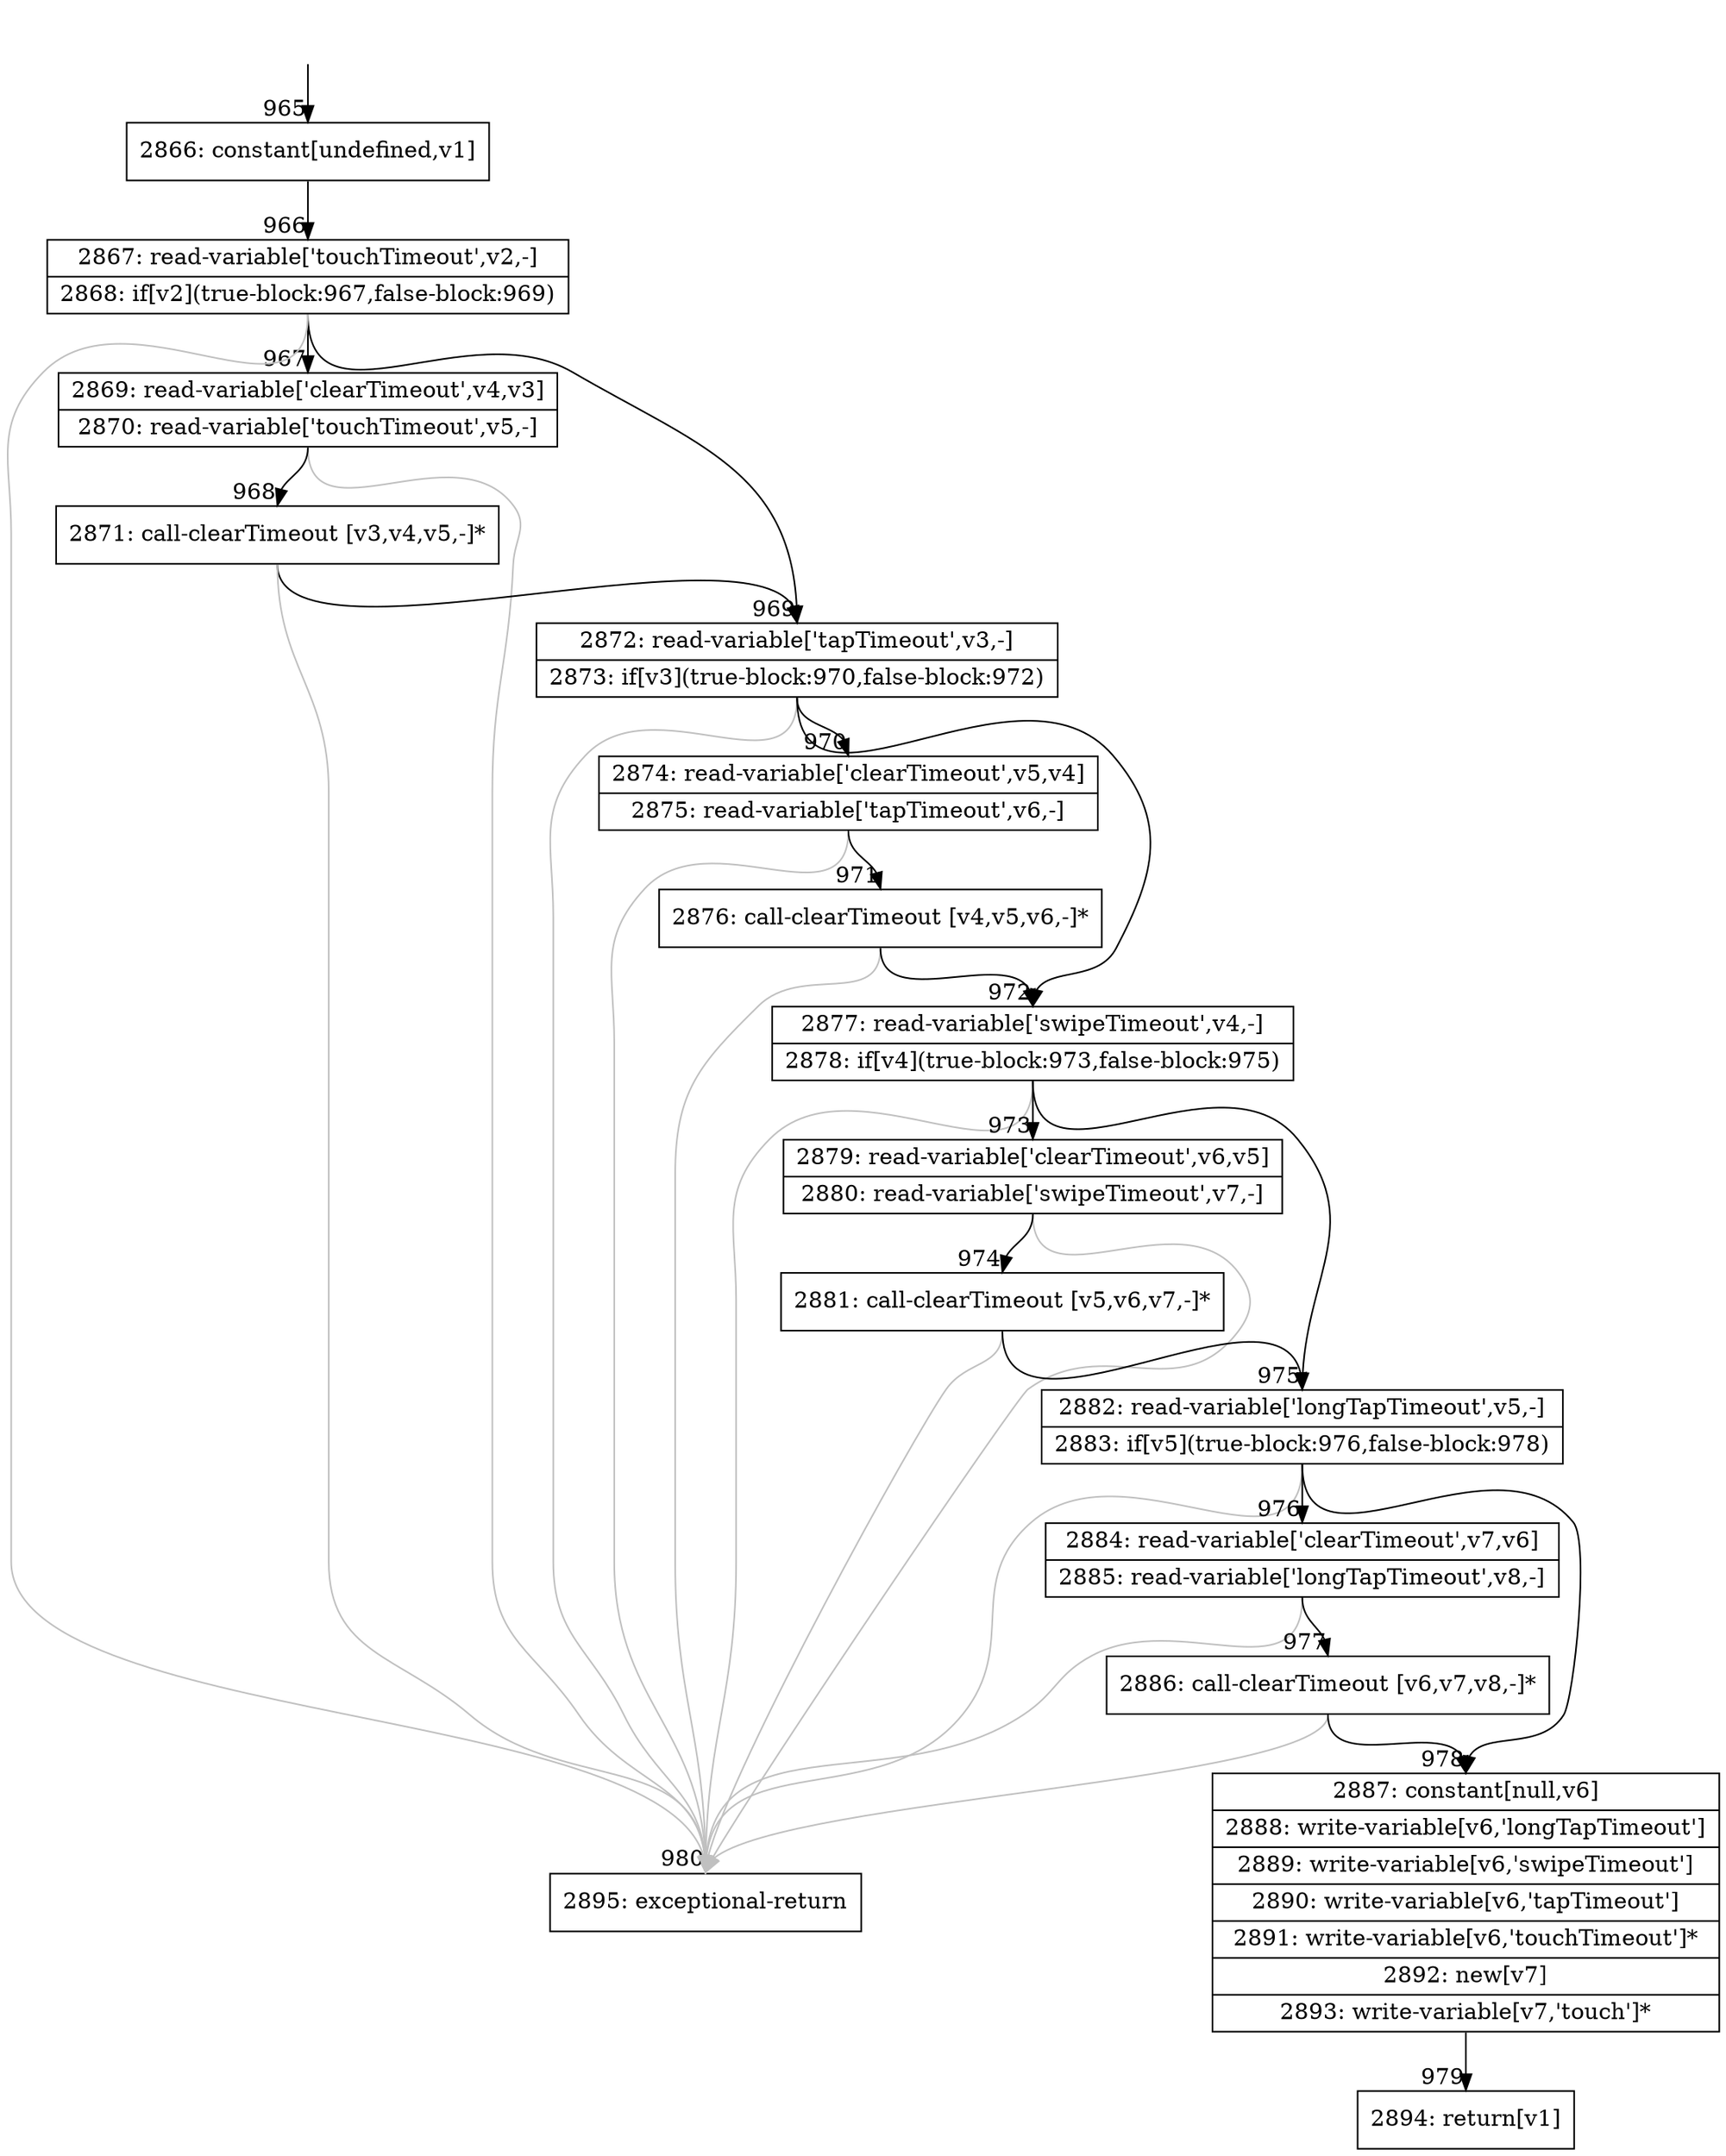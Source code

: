 digraph {
rankdir="TD"
BB_entry78[shape=none,label=""];
BB_entry78 -> BB965 [tailport=s, headport=n, headlabel="    965"]
BB965 [shape=record label="{2866: constant[undefined,v1]}" ] 
BB965 -> BB966 [tailport=s, headport=n, headlabel="      966"]
BB966 [shape=record label="{2867: read-variable['touchTimeout',v2,-]|2868: if[v2](true-block:967,false-block:969)}" ] 
BB966 -> BB967 [tailport=s, headport=n, headlabel="      967"]
BB966 -> BB969 [tailport=s, headport=n, headlabel="      969"]
BB966 -> BB980 [tailport=s, headport=n, color=gray, headlabel="      980"]
BB967 [shape=record label="{2869: read-variable['clearTimeout',v4,v3]|2870: read-variable['touchTimeout',v5,-]}" ] 
BB967 -> BB968 [tailport=s, headport=n, headlabel="      968"]
BB967 -> BB980 [tailport=s, headport=n, color=gray]
BB968 [shape=record label="{2871: call-clearTimeout [v3,v4,v5,-]*}" ] 
BB968 -> BB969 [tailport=s, headport=n]
BB968 -> BB980 [tailport=s, headport=n, color=gray]
BB969 [shape=record label="{2872: read-variable['tapTimeout',v3,-]|2873: if[v3](true-block:970,false-block:972)}" ] 
BB969 -> BB970 [tailport=s, headport=n, headlabel="      970"]
BB969 -> BB972 [tailport=s, headport=n, headlabel="      972"]
BB969 -> BB980 [tailport=s, headport=n, color=gray]
BB970 [shape=record label="{2874: read-variable['clearTimeout',v5,v4]|2875: read-variable['tapTimeout',v6,-]}" ] 
BB970 -> BB971 [tailport=s, headport=n, headlabel="      971"]
BB970 -> BB980 [tailport=s, headport=n, color=gray]
BB971 [shape=record label="{2876: call-clearTimeout [v4,v5,v6,-]*}" ] 
BB971 -> BB972 [tailport=s, headport=n]
BB971 -> BB980 [tailport=s, headport=n, color=gray]
BB972 [shape=record label="{2877: read-variable['swipeTimeout',v4,-]|2878: if[v4](true-block:973,false-block:975)}" ] 
BB972 -> BB973 [tailport=s, headport=n, headlabel="      973"]
BB972 -> BB975 [tailport=s, headport=n, headlabel="      975"]
BB972 -> BB980 [tailport=s, headport=n, color=gray]
BB973 [shape=record label="{2879: read-variable['clearTimeout',v6,v5]|2880: read-variable['swipeTimeout',v7,-]}" ] 
BB973 -> BB974 [tailport=s, headport=n, headlabel="      974"]
BB973 -> BB980 [tailport=s, headport=n, color=gray]
BB974 [shape=record label="{2881: call-clearTimeout [v5,v6,v7,-]*}" ] 
BB974 -> BB975 [tailport=s, headport=n]
BB974 -> BB980 [tailport=s, headport=n, color=gray]
BB975 [shape=record label="{2882: read-variable['longTapTimeout',v5,-]|2883: if[v5](true-block:976,false-block:978)}" ] 
BB975 -> BB976 [tailport=s, headport=n, headlabel="      976"]
BB975 -> BB978 [tailport=s, headport=n, headlabel="      978"]
BB975 -> BB980 [tailport=s, headport=n, color=gray]
BB976 [shape=record label="{2884: read-variable['clearTimeout',v7,v6]|2885: read-variable['longTapTimeout',v8,-]}" ] 
BB976 -> BB977 [tailport=s, headport=n, headlabel="      977"]
BB976 -> BB980 [tailport=s, headport=n, color=gray]
BB977 [shape=record label="{2886: call-clearTimeout [v6,v7,v8,-]*}" ] 
BB977 -> BB978 [tailport=s, headport=n]
BB977 -> BB980 [tailport=s, headport=n, color=gray]
BB978 [shape=record label="{2887: constant[null,v6]|2888: write-variable[v6,'longTapTimeout']|2889: write-variable[v6,'swipeTimeout']|2890: write-variable[v6,'tapTimeout']|2891: write-variable[v6,'touchTimeout']*|2892: new[v7]|2893: write-variable[v7,'touch']*}" ] 
BB978 -> BB979 [tailport=s, headport=n, headlabel="      979"]
BB979 [shape=record label="{2894: return[v1]}" ] 
BB980 [shape=record label="{2895: exceptional-return}" ] 
//#$~ 755
}
